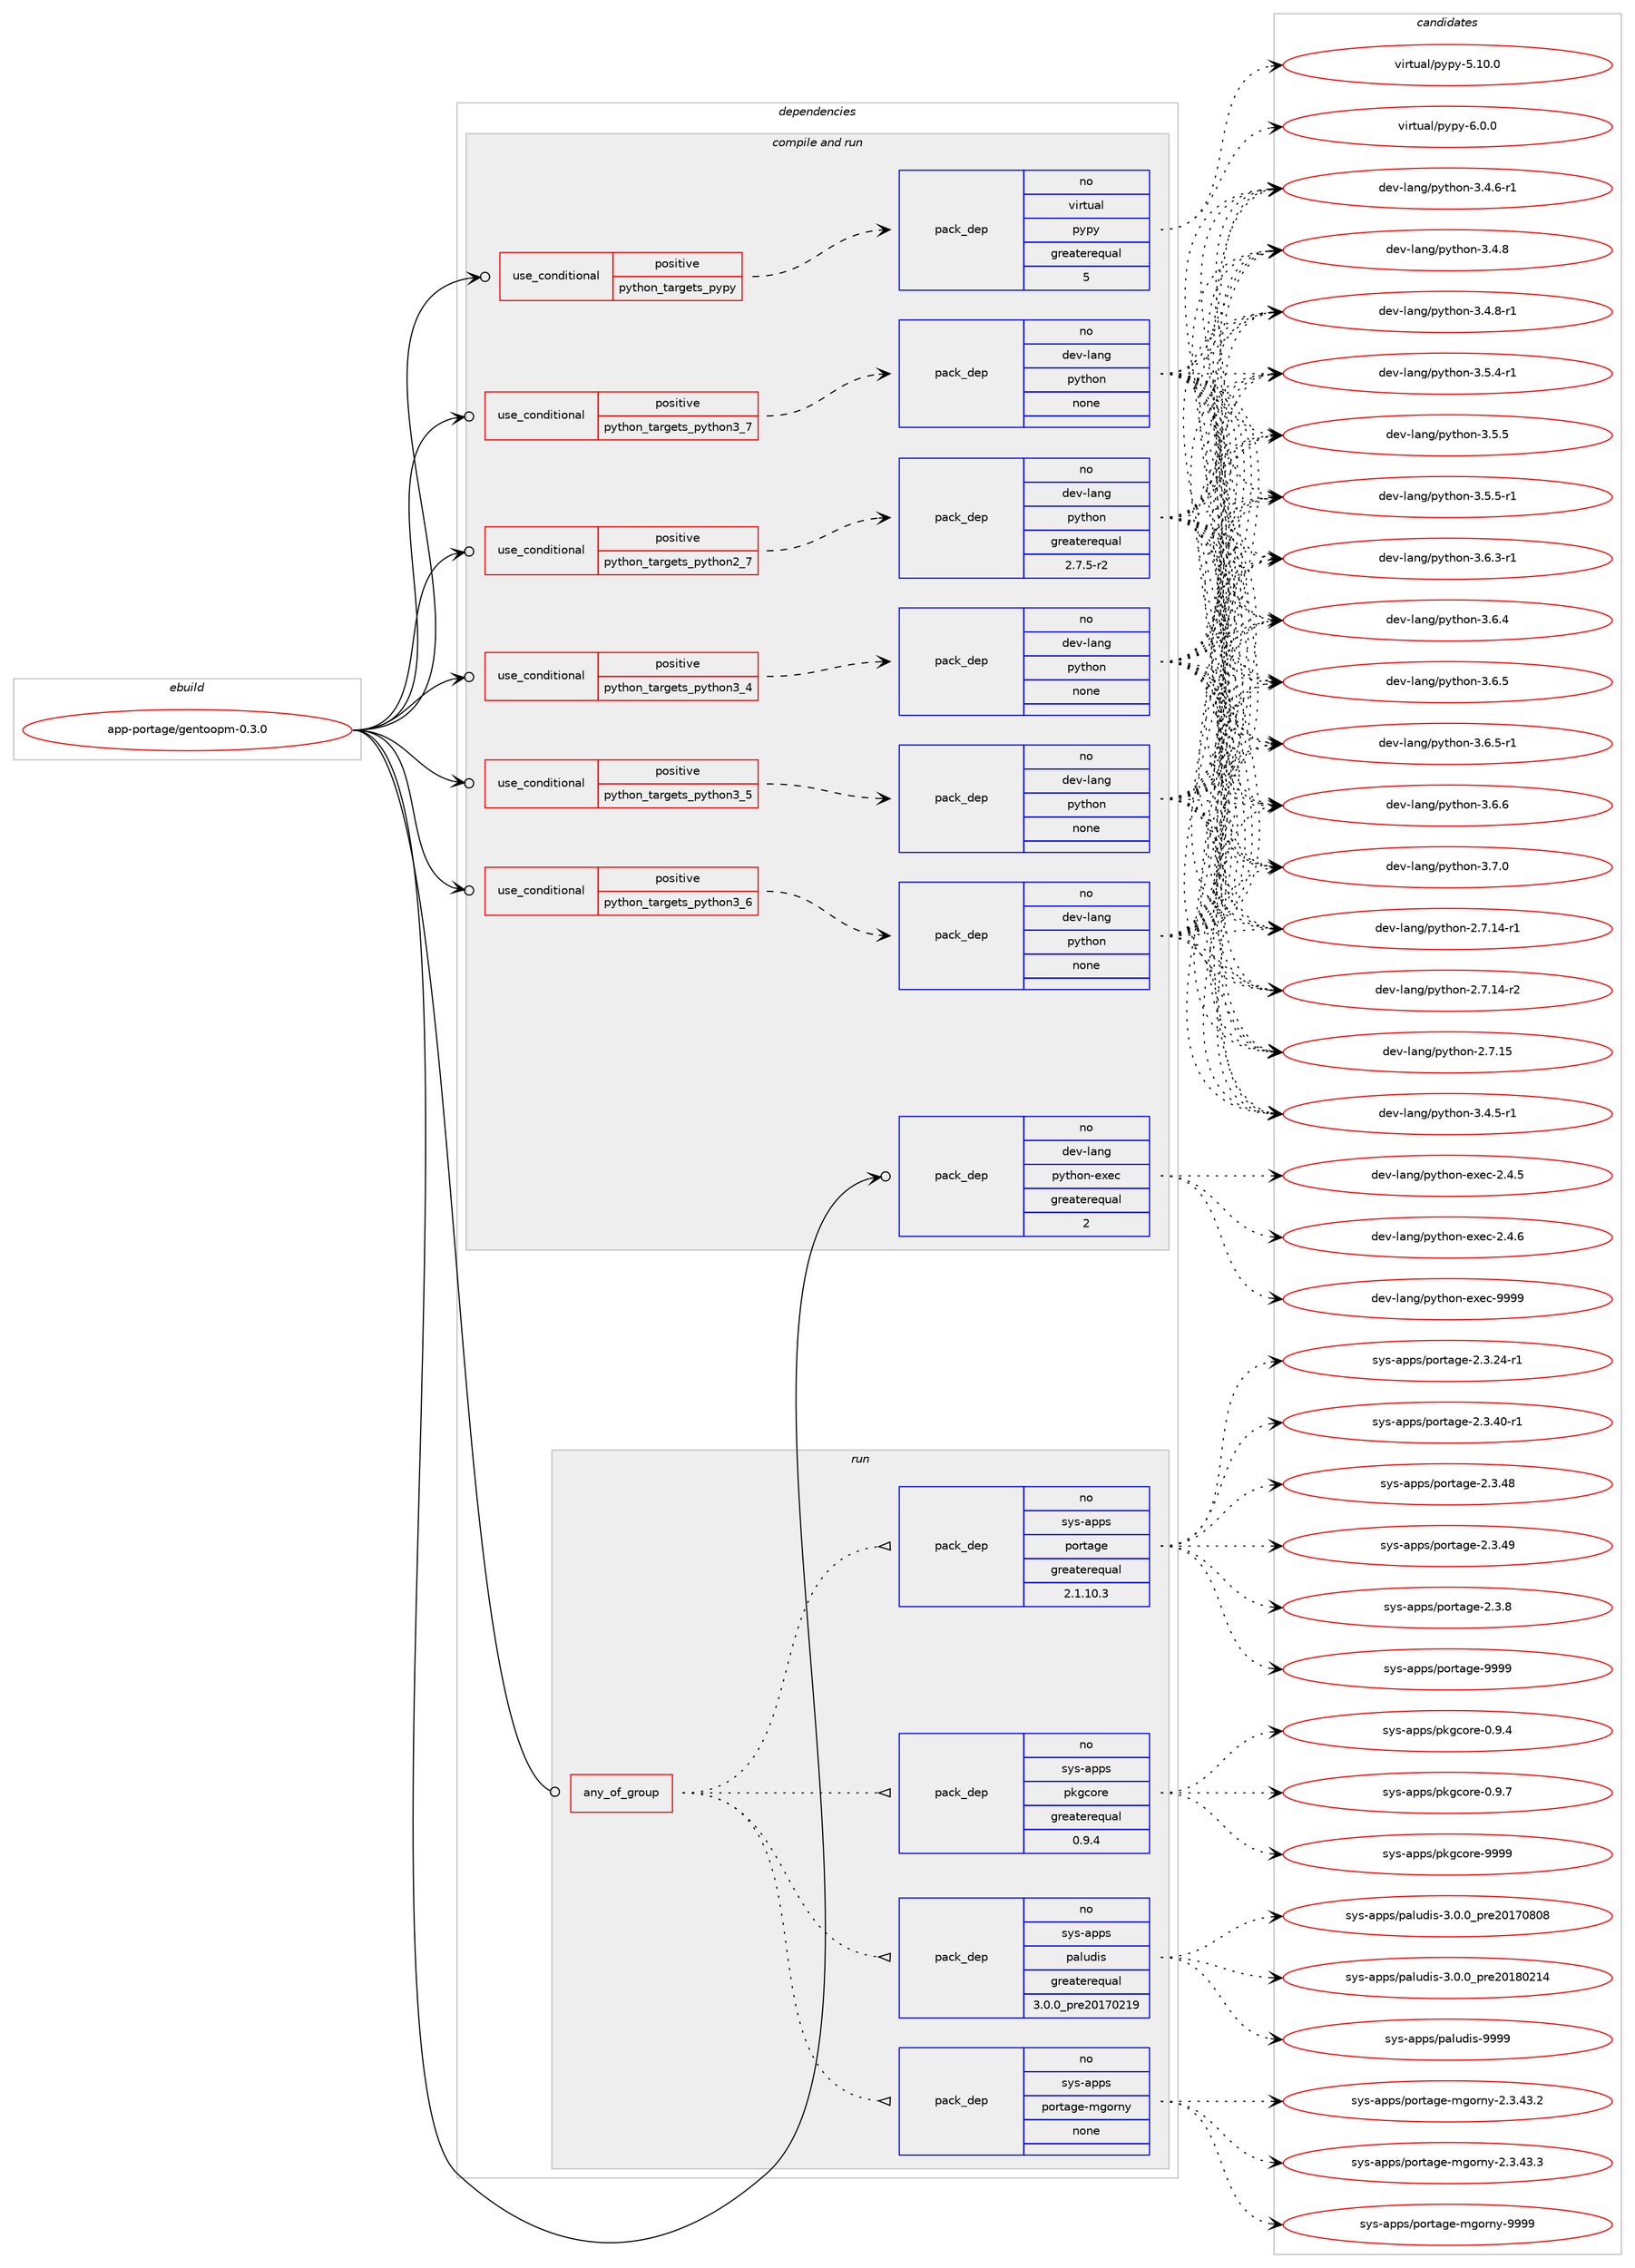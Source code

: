 digraph prolog {

# *************
# Graph options
# *************

newrank=true;
concentrate=true;
compound=true;
graph [rankdir=LR,fontname=Helvetica,fontsize=10,ranksep=1.5];#, ranksep=2.5, nodesep=0.2];
edge  [arrowhead=vee];
node  [fontname=Helvetica,fontsize=10];

# **********
# The ebuild
# **********

subgraph cluster_leftcol {
color=gray;
rank=same;
label=<<i>ebuild</i>>;
id [label="app-portage/gentoopm-0.3.0", color=red, width=4, href="../app-portage/gentoopm-0.3.0.svg"];
}

# ****************
# The dependencies
# ****************

subgraph cluster_midcol {
color=gray;
label=<<i>dependencies</i>>;
subgraph cluster_compile {
fillcolor="#eeeeee";
style=filled;
label=<<i>compile</i>>;
}
subgraph cluster_compileandrun {
fillcolor="#eeeeee";
style=filled;
label=<<i>compile and run</i>>;
subgraph cond260 {
dependency1063 [label=<<TABLE BORDER="0" CELLBORDER="1" CELLSPACING="0" CELLPADDING="4"><TR><TD ROWSPAN="3" CELLPADDING="10">use_conditional</TD></TR><TR><TD>positive</TD></TR><TR><TD>python_targets_pypy</TD></TR></TABLE>>, shape=none, color=red];
subgraph pack775 {
dependency1064 [label=<<TABLE BORDER="0" CELLBORDER="1" CELLSPACING="0" CELLPADDING="4" WIDTH="220"><TR><TD ROWSPAN="6" CELLPADDING="30">pack_dep</TD></TR><TR><TD WIDTH="110">no</TD></TR><TR><TD>virtual</TD></TR><TR><TD>pypy</TD></TR><TR><TD>greaterequal</TD></TR><TR><TD>5</TD></TR></TABLE>>, shape=none, color=blue];
}
dependency1063:e -> dependency1064:w [weight=20,style="dashed",arrowhead="vee"];
}
id:e -> dependency1063:w [weight=20,style="solid",arrowhead="odotvee"];
subgraph cond261 {
dependency1065 [label=<<TABLE BORDER="0" CELLBORDER="1" CELLSPACING="0" CELLPADDING="4"><TR><TD ROWSPAN="3" CELLPADDING="10">use_conditional</TD></TR><TR><TD>positive</TD></TR><TR><TD>python_targets_python2_7</TD></TR></TABLE>>, shape=none, color=red];
subgraph pack776 {
dependency1066 [label=<<TABLE BORDER="0" CELLBORDER="1" CELLSPACING="0" CELLPADDING="4" WIDTH="220"><TR><TD ROWSPAN="6" CELLPADDING="30">pack_dep</TD></TR><TR><TD WIDTH="110">no</TD></TR><TR><TD>dev-lang</TD></TR><TR><TD>python</TD></TR><TR><TD>greaterequal</TD></TR><TR><TD>2.7.5-r2</TD></TR></TABLE>>, shape=none, color=blue];
}
dependency1065:e -> dependency1066:w [weight=20,style="dashed",arrowhead="vee"];
}
id:e -> dependency1065:w [weight=20,style="solid",arrowhead="odotvee"];
subgraph cond262 {
dependency1067 [label=<<TABLE BORDER="0" CELLBORDER="1" CELLSPACING="0" CELLPADDING="4"><TR><TD ROWSPAN="3" CELLPADDING="10">use_conditional</TD></TR><TR><TD>positive</TD></TR><TR><TD>python_targets_python3_4</TD></TR></TABLE>>, shape=none, color=red];
subgraph pack777 {
dependency1068 [label=<<TABLE BORDER="0" CELLBORDER="1" CELLSPACING="0" CELLPADDING="4" WIDTH="220"><TR><TD ROWSPAN="6" CELLPADDING="30">pack_dep</TD></TR><TR><TD WIDTH="110">no</TD></TR><TR><TD>dev-lang</TD></TR><TR><TD>python</TD></TR><TR><TD>none</TD></TR><TR><TD></TD></TR></TABLE>>, shape=none, color=blue];
}
dependency1067:e -> dependency1068:w [weight=20,style="dashed",arrowhead="vee"];
}
id:e -> dependency1067:w [weight=20,style="solid",arrowhead="odotvee"];
subgraph cond263 {
dependency1069 [label=<<TABLE BORDER="0" CELLBORDER="1" CELLSPACING="0" CELLPADDING="4"><TR><TD ROWSPAN="3" CELLPADDING="10">use_conditional</TD></TR><TR><TD>positive</TD></TR><TR><TD>python_targets_python3_5</TD></TR></TABLE>>, shape=none, color=red];
subgraph pack778 {
dependency1070 [label=<<TABLE BORDER="0" CELLBORDER="1" CELLSPACING="0" CELLPADDING="4" WIDTH="220"><TR><TD ROWSPAN="6" CELLPADDING="30">pack_dep</TD></TR><TR><TD WIDTH="110">no</TD></TR><TR><TD>dev-lang</TD></TR><TR><TD>python</TD></TR><TR><TD>none</TD></TR><TR><TD></TD></TR></TABLE>>, shape=none, color=blue];
}
dependency1069:e -> dependency1070:w [weight=20,style="dashed",arrowhead="vee"];
}
id:e -> dependency1069:w [weight=20,style="solid",arrowhead="odotvee"];
subgraph cond264 {
dependency1071 [label=<<TABLE BORDER="0" CELLBORDER="1" CELLSPACING="0" CELLPADDING="4"><TR><TD ROWSPAN="3" CELLPADDING="10">use_conditional</TD></TR><TR><TD>positive</TD></TR><TR><TD>python_targets_python3_6</TD></TR></TABLE>>, shape=none, color=red];
subgraph pack779 {
dependency1072 [label=<<TABLE BORDER="0" CELLBORDER="1" CELLSPACING="0" CELLPADDING="4" WIDTH="220"><TR><TD ROWSPAN="6" CELLPADDING="30">pack_dep</TD></TR><TR><TD WIDTH="110">no</TD></TR><TR><TD>dev-lang</TD></TR><TR><TD>python</TD></TR><TR><TD>none</TD></TR><TR><TD></TD></TR></TABLE>>, shape=none, color=blue];
}
dependency1071:e -> dependency1072:w [weight=20,style="dashed",arrowhead="vee"];
}
id:e -> dependency1071:w [weight=20,style="solid",arrowhead="odotvee"];
subgraph cond265 {
dependency1073 [label=<<TABLE BORDER="0" CELLBORDER="1" CELLSPACING="0" CELLPADDING="4"><TR><TD ROWSPAN="3" CELLPADDING="10">use_conditional</TD></TR><TR><TD>positive</TD></TR><TR><TD>python_targets_python3_7</TD></TR></TABLE>>, shape=none, color=red];
subgraph pack780 {
dependency1074 [label=<<TABLE BORDER="0" CELLBORDER="1" CELLSPACING="0" CELLPADDING="4" WIDTH="220"><TR><TD ROWSPAN="6" CELLPADDING="30">pack_dep</TD></TR><TR><TD WIDTH="110">no</TD></TR><TR><TD>dev-lang</TD></TR><TR><TD>python</TD></TR><TR><TD>none</TD></TR><TR><TD></TD></TR></TABLE>>, shape=none, color=blue];
}
dependency1073:e -> dependency1074:w [weight=20,style="dashed",arrowhead="vee"];
}
id:e -> dependency1073:w [weight=20,style="solid",arrowhead="odotvee"];
subgraph pack781 {
dependency1075 [label=<<TABLE BORDER="0" CELLBORDER="1" CELLSPACING="0" CELLPADDING="4" WIDTH="220"><TR><TD ROWSPAN="6" CELLPADDING="30">pack_dep</TD></TR><TR><TD WIDTH="110">no</TD></TR><TR><TD>dev-lang</TD></TR><TR><TD>python-exec</TD></TR><TR><TD>greaterequal</TD></TR><TR><TD>2</TD></TR></TABLE>>, shape=none, color=blue];
}
id:e -> dependency1075:w [weight=20,style="solid",arrowhead="odotvee"];
}
subgraph cluster_run {
fillcolor="#eeeeee";
style=filled;
label=<<i>run</i>>;
subgraph any22 {
dependency1076 [label=<<TABLE BORDER="0" CELLBORDER="1" CELLSPACING="0" CELLPADDING="4"><TR><TD CELLPADDING="10">any_of_group</TD></TR></TABLE>>, shape=none, color=red];subgraph pack782 {
dependency1077 [label=<<TABLE BORDER="0" CELLBORDER="1" CELLSPACING="0" CELLPADDING="4" WIDTH="220"><TR><TD ROWSPAN="6" CELLPADDING="30">pack_dep</TD></TR><TR><TD WIDTH="110">no</TD></TR><TR><TD>sys-apps</TD></TR><TR><TD>pkgcore</TD></TR><TR><TD>greaterequal</TD></TR><TR><TD>0.9.4</TD></TR></TABLE>>, shape=none, color=blue];
}
dependency1076:e -> dependency1077:w [weight=20,style="dotted",arrowhead="oinv"];
subgraph pack783 {
dependency1078 [label=<<TABLE BORDER="0" CELLBORDER="1" CELLSPACING="0" CELLPADDING="4" WIDTH="220"><TR><TD ROWSPAN="6" CELLPADDING="30">pack_dep</TD></TR><TR><TD WIDTH="110">no</TD></TR><TR><TD>sys-apps</TD></TR><TR><TD>portage</TD></TR><TR><TD>greaterequal</TD></TR><TR><TD>2.1.10.3</TD></TR></TABLE>>, shape=none, color=blue];
}
dependency1076:e -> dependency1078:w [weight=20,style="dotted",arrowhead="oinv"];
subgraph pack784 {
dependency1079 [label=<<TABLE BORDER="0" CELLBORDER="1" CELLSPACING="0" CELLPADDING="4" WIDTH="220"><TR><TD ROWSPAN="6" CELLPADDING="30">pack_dep</TD></TR><TR><TD WIDTH="110">no</TD></TR><TR><TD>sys-apps</TD></TR><TR><TD>portage-mgorny</TD></TR><TR><TD>none</TD></TR><TR><TD></TD></TR></TABLE>>, shape=none, color=blue];
}
dependency1076:e -> dependency1079:w [weight=20,style="dotted",arrowhead="oinv"];
subgraph pack785 {
dependency1080 [label=<<TABLE BORDER="0" CELLBORDER="1" CELLSPACING="0" CELLPADDING="4" WIDTH="220"><TR><TD ROWSPAN="6" CELLPADDING="30">pack_dep</TD></TR><TR><TD WIDTH="110">no</TD></TR><TR><TD>sys-apps</TD></TR><TR><TD>paludis</TD></TR><TR><TD>greaterequal</TD></TR><TR><TD>3.0.0_pre20170219</TD></TR></TABLE>>, shape=none, color=blue];
}
dependency1076:e -> dependency1080:w [weight=20,style="dotted",arrowhead="oinv"];
}
id:e -> dependency1076:w [weight=20,style="solid",arrowhead="odot"];
}
}

# **************
# The candidates
# **************

subgraph cluster_choices {
rank=same;
color=gray;
label=<<i>candidates</i>>;

subgraph choice775 {
color=black;
nodesep=1;
choice118105114116117971084711212111212145534649484648 [label="virtual/pypy-5.10.0", color=red, width=4,href="../virtual/pypy-5.10.0.svg"];
choice1181051141161179710847112121112121455446484648 [label="virtual/pypy-6.0.0", color=red, width=4,href="../virtual/pypy-6.0.0.svg"];
dependency1064:e -> choice118105114116117971084711212111212145534649484648:w [style=dotted,weight="100"];
dependency1064:e -> choice1181051141161179710847112121112121455446484648:w [style=dotted,weight="100"];
}
subgraph choice776 {
color=black;
nodesep=1;
choice100101118451089711010347112121116104111110455046554649524511449 [label="dev-lang/python-2.7.14-r1", color=red, width=4,href="../dev-lang/python-2.7.14-r1.svg"];
choice100101118451089711010347112121116104111110455046554649524511450 [label="dev-lang/python-2.7.14-r2", color=red, width=4,href="../dev-lang/python-2.7.14-r2.svg"];
choice10010111845108971101034711212111610411111045504655464953 [label="dev-lang/python-2.7.15", color=red, width=4,href="../dev-lang/python-2.7.15.svg"];
choice1001011184510897110103471121211161041111104551465246534511449 [label="dev-lang/python-3.4.5-r1", color=red, width=4,href="../dev-lang/python-3.4.5-r1.svg"];
choice1001011184510897110103471121211161041111104551465246544511449 [label="dev-lang/python-3.4.6-r1", color=red, width=4,href="../dev-lang/python-3.4.6-r1.svg"];
choice100101118451089711010347112121116104111110455146524656 [label="dev-lang/python-3.4.8", color=red, width=4,href="../dev-lang/python-3.4.8.svg"];
choice1001011184510897110103471121211161041111104551465246564511449 [label="dev-lang/python-3.4.8-r1", color=red, width=4,href="../dev-lang/python-3.4.8-r1.svg"];
choice1001011184510897110103471121211161041111104551465346524511449 [label="dev-lang/python-3.5.4-r1", color=red, width=4,href="../dev-lang/python-3.5.4-r1.svg"];
choice100101118451089711010347112121116104111110455146534653 [label="dev-lang/python-3.5.5", color=red, width=4,href="../dev-lang/python-3.5.5.svg"];
choice1001011184510897110103471121211161041111104551465346534511449 [label="dev-lang/python-3.5.5-r1", color=red, width=4,href="../dev-lang/python-3.5.5-r1.svg"];
choice1001011184510897110103471121211161041111104551465446514511449 [label="dev-lang/python-3.6.3-r1", color=red, width=4,href="../dev-lang/python-3.6.3-r1.svg"];
choice100101118451089711010347112121116104111110455146544652 [label="dev-lang/python-3.6.4", color=red, width=4,href="../dev-lang/python-3.6.4.svg"];
choice100101118451089711010347112121116104111110455146544653 [label="dev-lang/python-3.6.5", color=red, width=4,href="../dev-lang/python-3.6.5.svg"];
choice1001011184510897110103471121211161041111104551465446534511449 [label="dev-lang/python-3.6.5-r1", color=red, width=4,href="../dev-lang/python-3.6.5-r1.svg"];
choice100101118451089711010347112121116104111110455146544654 [label="dev-lang/python-3.6.6", color=red, width=4,href="../dev-lang/python-3.6.6.svg"];
choice100101118451089711010347112121116104111110455146554648 [label="dev-lang/python-3.7.0", color=red, width=4,href="../dev-lang/python-3.7.0.svg"];
dependency1066:e -> choice100101118451089711010347112121116104111110455046554649524511449:w [style=dotted,weight="100"];
dependency1066:e -> choice100101118451089711010347112121116104111110455046554649524511450:w [style=dotted,weight="100"];
dependency1066:e -> choice10010111845108971101034711212111610411111045504655464953:w [style=dotted,weight="100"];
dependency1066:e -> choice1001011184510897110103471121211161041111104551465246534511449:w [style=dotted,weight="100"];
dependency1066:e -> choice1001011184510897110103471121211161041111104551465246544511449:w [style=dotted,weight="100"];
dependency1066:e -> choice100101118451089711010347112121116104111110455146524656:w [style=dotted,weight="100"];
dependency1066:e -> choice1001011184510897110103471121211161041111104551465246564511449:w [style=dotted,weight="100"];
dependency1066:e -> choice1001011184510897110103471121211161041111104551465346524511449:w [style=dotted,weight="100"];
dependency1066:e -> choice100101118451089711010347112121116104111110455146534653:w [style=dotted,weight="100"];
dependency1066:e -> choice1001011184510897110103471121211161041111104551465346534511449:w [style=dotted,weight="100"];
dependency1066:e -> choice1001011184510897110103471121211161041111104551465446514511449:w [style=dotted,weight="100"];
dependency1066:e -> choice100101118451089711010347112121116104111110455146544652:w [style=dotted,weight="100"];
dependency1066:e -> choice100101118451089711010347112121116104111110455146544653:w [style=dotted,weight="100"];
dependency1066:e -> choice1001011184510897110103471121211161041111104551465446534511449:w [style=dotted,weight="100"];
dependency1066:e -> choice100101118451089711010347112121116104111110455146544654:w [style=dotted,weight="100"];
dependency1066:e -> choice100101118451089711010347112121116104111110455146554648:w [style=dotted,weight="100"];
}
subgraph choice777 {
color=black;
nodesep=1;
choice100101118451089711010347112121116104111110455046554649524511449 [label="dev-lang/python-2.7.14-r1", color=red, width=4,href="../dev-lang/python-2.7.14-r1.svg"];
choice100101118451089711010347112121116104111110455046554649524511450 [label="dev-lang/python-2.7.14-r2", color=red, width=4,href="../dev-lang/python-2.7.14-r2.svg"];
choice10010111845108971101034711212111610411111045504655464953 [label="dev-lang/python-2.7.15", color=red, width=4,href="../dev-lang/python-2.7.15.svg"];
choice1001011184510897110103471121211161041111104551465246534511449 [label="dev-lang/python-3.4.5-r1", color=red, width=4,href="../dev-lang/python-3.4.5-r1.svg"];
choice1001011184510897110103471121211161041111104551465246544511449 [label="dev-lang/python-3.4.6-r1", color=red, width=4,href="../dev-lang/python-3.4.6-r1.svg"];
choice100101118451089711010347112121116104111110455146524656 [label="dev-lang/python-3.4.8", color=red, width=4,href="../dev-lang/python-3.4.8.svg"];
choice1001011184510897110103471121211161041111104551465246564511449 [label="dev-lang/python-3.4.8-r1", color=red, width=4,href="../dev-lang/python-3.4.8-r1.svg"];
choice1001011184510897110103471121211161041111104551465346524511449 [label="dev-lang/python-3.5.4-r1", color=red, width=4,href="../dev-lang/python-3.5.4-r1.svg"];
choice100101118451089711010347112121116104111110455146534653 [label="dev-lang/python-3.5.5", color=red, width=4,href="../dev-lang/python-3.5.5.svg"];
choice1001011184510897110103471121211161041111104551465346534511449 [label="dev-lang/python-3.5.5-r1", color=red, width=4,href="../dev-lang/python-3.5.5-r1.svg"];
choice1001011184510897110103471121211161041111104551465446514511449 [label="dev-lang/python-3.6.3-r1", color=red, width=4,href="../dev-lang/python-3.6.3-r1.svg"];
choice100101118451089711010347112121116104111110455146544652 [label="dev-lang/python-3.6.4", color=red, width=4,href="../dev-lang/python-3.6.4.svg"];
choice100101118451089711010347112121116104111110455146544653 [label="dev-lang/python-3.6.5", color=red, width=4,href="../dev-lang/python-3.6.5.svg"];
choice1001011184510897110103471121211161041111104551465446534511449 [label="dev-lang/python-3.6.5-r1", color=red, width=4,href="../dev-lang/python-3.6.5-r1.svg"];
choice100101118451089711010347112121116104111110455146544654 [label="dev-lang/python-3.6.6", color=red, width=4,href="../dev-lang/python-3.6.6.svg"];
choice100101118451089711010347112121116104111110455146554648 [label="dev-lang/python-3.7.0", color=red, width=4,href="../dev-lang/python-3.7.0.svg"];
dependency1068:e -> choice100101118451089711010347112121116104111110455046554649524511449:w [style=dotted,weight="100"];
dependency1068:e -> choice100101118451089711010347112121116104111110455046554649524511450:w [style=dotted,weight="100"];
dependency1068:e -> choice10010111845108971101034711212111610411111045504655464953:w [style=dotted,weight="100"];
dependency1068:e -> choice1001011184510897110103471121211161041111104551465246534511449:w [style=dotted,weight="100"];
dependency1068:e -> choice1001011184510897110103471121211161041111104551465246544511449:w [style=dotted,weight="100"];
dependency1068:e -> choice100101118451089711010347112121116104111110455146524656:w [style=dotted,weight="100"];
dependency1068:e -> choice1001011184510897110103471121211161041111104551465246564511449:w [style=dotted,weight="100"];
dependency1068:e -> choice1001011184510897110103471121211161041111104551465346524511449:w [style=dotted,weight="100"];
dependency1068:e -> choice100101118451089711010347112121116104111110455146534653:w [style=dotted,weight="100"];
dependency1068:e -> choice1001011184510897110103471121211161041111104551465346534511449:w [style=dotted,weight="100"];
dependency1068:e -> choice1001011184510897110103471121211161041111104551465446514511449:w [style=dotted,weight="100"];
dependency1068:e -> choice100101118451089711010347112121116104111110455146544652:w [style=dotted,weight="100"];
dependency1068:e -> choice100101118451089711010347112121116104111110455146544653:w [style=dotted,weight="100"];
dependency1068:e -> choice1001011184510897110103471121211161041111104551465446534511449:w [style=dotted,weight="100"];
dependency1068:e -> choice100101118451089711010347112121116104111110455146544654:w [style=dotted,weight="100"];
dependency1068:e -> choice100101118451089711010347112121116104111110455146554648:w [style=dotted,weight="100"];
}
subgraph choice778 {
color=black;
nodesep=1;
choice100101118451089711010347112121116104111110455046554649524511449 [label="dev-lang/python-2.7.14-r1", color=red, width=4,href="../dev-lang/python-2.7.14-r1.svg"];
choice100101118451089711010347112121116104111110455046554649524511450 [label="dev-lang/python-2.7.14-r2", color=red, width=4,href="../dev-lang/python-2.7.14-r2.svg"];
choice10010111845108971101034711212111610411111045504655464953 [label="dev-lang/python-2.7.15", color=red, width=4,href="../dev-lang/python-2.7.15.svg"];
choice1001011184510897110103471121211161041111104551465246534511449 [label="dev-lang/python-3.4.5-r1", color=red, width=4,href="../dev-lang/python-3.4.5-r1.svg"];
choice1001011184510897110103471121211161041111104551465246544511449 [label="dev-lang/python-3.4.6-r1", color=red, width=4,href="../dev-lang/python-3.4.6-r1.svg"];
choice100101118451089711010347112121116104111110455146524656 [label="dev-lang/python-3.4.8", color=red, width=4,href="../dev-lang/python-3.4.8.svg"];
choice1001011184510897110103471121211161041111104551465246564511449 [label="dev-lang/python-3.4.8-r1", color=red, width=4,href="../dev-lang/python-3.4.8-r1.svg"];
choice1001011184510897110103471121211161041111104551465346524511449 [label="dev-lang/python-3.5.4-r1", color=red, width=4,href="../dev-lang/python-3.5.4-r1.svg"];
choice100101118451089711010347112121116104111110455146534653 [label="dev-lang/python-3.5.5", color=red, width=4,href="../dev-lang/python-3.5.5.svg"];
choice1001011184510897110103471121211161041111104551465346534511449 [label="dev-lang/python-3.5.5-r1", color=red, width=4,href="../dev-lang/python-3.5.5-r1.svg"];
choice1001011184510897110103471121211161041111104551465446514511449 [label="dev-lang/python-3.6.3-r1", color=red, width=4,href="../dev-lang/python-3.6.3-r1.svg"];
choice100101118451089711010347112121116104111110455146544652 [label="dev-lang/python-3.6.4", color=red, width=4,href="../dev-lang/python-3.6.4.svg"];
choice100101118451089711010347112121116104111110455146544653 [label="dev-lang/python-3.6.5", color=red, width=4,href="../dev-lang/python-3.6.5.svg"];
choice1001011184510897110103471121211161041111104551465446534511449 [label="dev-lang/python-3.6.5-r1", color=red, width=4,href="../dev-lang/python-3.6.5-r1.svg"];
choice100101118451089711010347112121116104111110455146544654 [label="dev-lang/python-3.6.6", color=red, width=4,href="../dev-lang/python-3.6.6.svg"];
choice100101118451089711010347112121116104111110455146554648 [label="dev-lang/python-3.7.0", color=red, width=4,href="../dev-lang/python-3.7.0.svg"];
dependency1070:e -> choice100101118451089711010347112121116104111110455046554649524511449:w [style=dotted,weight="100"];
dependency1070:e -> choice100101118451089711010347112121116104111110455046554649524511450:w [style=dotted,weight="100"];
dependency1070:e -> choice10010111845108971101034711212111610411111045504655464953:w [style=dotted,weight="100"];
dependency1070:e -> choice1001011184510897110103471121211161041111104551465246534511449:w [style=dotted,weight="100"];
dependency1070:e -> choice1001011184510897110103471121211161041111104551465246544511449:w [style=dotted,weight="100"];
dependency1070:e -> choice100101118451089711010347112121116104111110455146524656:w [style=dotted,weight="100"];
dependency1070:e -> choice1001011184510897110103471121211161041111104551465246564511449:w [style=dotted,weight="100"];
dependency1070:e -> choice1001011184510897110103471121211161041111104551465346524511449:w [style=dotted,weight="100"];
dependency1070:e -> choice100101118451089711010347112121116104111110455146534653:w [style=dotted,weight="100"];
dependency1070:e -> choice1001011184510897110103471121211161041111104551465346534511449:w [style=dotted,weight="100"];
dependency1070:e -> choice1001011184510897110103471121211161041111104551465446514511449:w [style=dotted,weight="100"];
dependency1070:e -> choice100101118451089711010347112121116104111110455146544652:w [style=dotted,weight="100"];
dependency1070:e -> choice100101118451089711010347112121116104111110455146544653:w [style=dotted,weight="100"];
dependency1070:e -> choice1001011184510897110103471121211161041111104551465446534511449:w [style=dotted,weight="100"];
dependency1070:e -> choice100101118451089711010347112121116104111110455146544654:w [style=dotted,weight="100"];
dependency1070:e -> choice100101118451089711010347112121116104111110455146554648:w [style=dotted,weight="100"];
}
subgraph choice779 {
color=black;
nodesep=1;
choice100101118451089711010347112121116104111110455046554649524511449 [label="dev-lang/python-2.7.14-r1", color=red, width=4,href="../dev-lang/python-2.7.14-r1.svg"];
choice100101118451089711010347112121116104111110455046554649524511450 [label="dev-lang/python-2.7.14-r2", color=red, width=4,href="../dev-lang/python-2.7.14-r2.svg"];
choice10010111845108971101034711212111610411111045504655464953 [label="dev-lang/python-2.7.15", color=red, width=4,href="../dev-lang/python-2.7.15.svg"];
choice1001011184510897110103471121211161041111104551465246534511449 [label="dev-lang/python-3.4.5-r1", color=red, width=4,href="../dev-lang/python-3.4.5-r1.svg"];
choice1001011184510897110103471121211161041111104551465246544511449 [label="dev-lang/python-3.4.6-r1", color=red, width=4,href="../dev-lang/python-3.4.6-r1.svg"];
choice100101118451089711010347112121116104111110455146524656 [label="dev-lang/python-3.4.8", color=red, width=4,href="../dev-lang/python-3.4.8.svg"];
choice1001011184510897110103471121211161041111104551465246564511449 [label="dev-lang/python-3.4.8-r1", color=red, width=4,href="../dev-lang/python-3.4.8-r1.svg"];
choice1001011184510897110103471121211161041111104551465346524511449 [label="dev-lang/python-3.5.4-r1", color=red, width=4,href="../dev-lang/python-3.5.4-r1.svg"];
choice100101118451089711010347112121116104111110455146534653 [label="dev-lang/python-3.5.5", color=red, width=4,href="../dev-lang/python-3.5.5.svg"];
choice1001011184510897110103471121211161041111104551465346534511449 [label="dev-lang/python-3.5.5-r1", color=red, width=4,href="../dev-lang/python-3.5.5-r1.svg"];
choice1001011184510897110103471121211161041111104551465446514511449 [label="dev-lang/python-3.6.3-r1", color=red, width=4,href="../dev-lang/python-3.6.3-r1.svg"];
choice100101118451089711010347112121116104111110455146544652 [label="dev-lang/python-3.6.4", color=red, width=4,href="../dev-lang/python-3.6.4.svg"];
choice100101118451089711010347112121116104111110455146544653 [label="dev-lang/python-3.6.5", color=red, width=4,href="../dev-lang/python-3.6.5.svg"];
choice1001011184510897110103471121211161041111104551465446534511449 [label="dev-lang/python-3.6.5-r1", color=red, width=4,href="../dev-lang/python-3.6.5-r1.svg"];
choice100101118451089711010347112121116104111110455146544654 [label="dev-lang/python-3.6.6", color=red, width=4,href="../dev-lang/python-3.6.6.svg"];
choice100101118451089711010347112121116104111110455146554648 [label="dev-lang/python-3.7.0", color=red, width=4,href="../dev-lang/python-3.7.0.svg"];
dependency1072:e -> choice100101118451089711010347112121116104111110455046554649524511449:w [style=dotted,weight="100"];
dependency1072:e -> choice100101118451089711010347112121116104111110455046554649524511450:w [style=dotted,weight="100"];
dependency1072:e -> choice10010111845108971101034711212111610411111045504655464953:w [style=dotted,weight="100"];
dependency1072:e -> choice1001011184510897110103471121211161041111104551465246534511449:w [style=dotted,weight="100"];
dependency1072:e -> choice1001011184510897110103471121211161041111104551465246544511449:w [style=dotted,weight="100"];
dependency1072:e -> choice100101118451089711010347112121116104111110455146524656:w [style=dotted,weight="100"];
dependency1072:e -> choice1001011184510897110103471121211161041111104551465246564511449:w [style=dotted,weight="100"];
dependency1072:e -> choice1001011184510897110103471121211161041111104551465346524511449:w [style=dotted,weight="100"];
dependency1072:e -> choice100101118451089711010347112121116104111110455146534653:w [style=dotted,weight="100"];
dependency1072:e -> choice1001011184510897110103471121211161041111104551465346534511449:w [style=dotted,weight="100"];
dependency1072:e -> choice1001011184510897110103471121211161041111104551465446514511449:w [style=dotted,weight="100"];
dependency1072:e -> choice100101118451089711010347112121116104111110455146544652:w [style=dotted,weight="100"];
dependency1072:e -> choice100101118451089711010347112121116104111110455146544653:w [style=dotted,weight="100"];
dependency1072:e -> choice1001011184510897110103471121211161041111104551465446534511449:w [style=dotted,weight="100"];
dependency1072:e -> choice100101118451089711010347112121116104111110455146544654:w [style=dotted,weight="100"];
dependency1072:e -> choice100101118451089711010347112121116104111110455146554648:w [style=dotted,weight="100"];
}
subgraph choice780 {
color=black;
nodesep=1;
choice100101118451089711010347112121116104111110455046554649524511449 [label="dev-lang/python-2.7.14-r1", color=red, width=4,href="../dev-lang/python-2.7.14-r1.svg"];
choice100101118451089711010347112121116104111110455046554649524511450 [label="dev-lang/python-2.7.14-r2", color=red, width=4,href="../dev-lang/python-2.7.14-r2.svg"];
choice10010111845108971101034711212111610411111045504655464953 [label="dev-lang/python-2.7.15", color=red, width=4,href="../dev-lang/python-2.7.15.svg"];
choice1001011184510897110103471121211161041111104551465246534511449 [label="dev-lang/python-3.4.5-r1", color=red, width=4,href="../dev-lang/python-3.4.5-r1.svg"];
choice1001011184510897110103471121211161041111104551465246544511449 [label="dev-lang/python-3.4.6-r1", color=red, width=4,href="../dev-lang/python-3.4.6-r1.svg"];
choice100101118451089711010347112121116104111110455146524656 [label="dev-lang/python-3.4.8", color=red, width=4,href="../dev-lang/python-3.4.8.svg"];
choice1001011184510897110103471121211161041111104551465246564511449 [label="dev-lang/python-3.4.8-r1", color=red, width=4,href="../dev-lang/python-3.4.8-r1.svg"];
choice1001011184510897110103471121211161041111104551465346524511449 [label="dev-lang/python-3.5.4-r1", color=red, width=4,href="../dev-lang/python-3.5.4-r1.svg"];
choice100101118451089711010347112121116104111110455146534653 [label="dev-lang/python-3.5.5", color=red, width=4,href="../dev-lang/python-3.5.5.svg"];
choice1001011184510897110103471121211161041111104551465346534511449 [label="dev-lang/python-3.5.5-r1", color=red, width=4,href="../dev-lang/python-3.5.5-r1.svg"];
choice1001011184510897110103471121211161041111104551465446514511449 [label="dev-lang/python-3.6.3-r1", color=red, width=4,href="../dev-lang/python-3.6.3-r1.svg"];
choice100101118451089711010347112121116104111110455146544652 [label="dev-lang/python-3.6.4", color=red, width=4,href="../dev-lang/python-3.6.4.svg"];
choice100101118451089711010347112121116104111110455146544653 [label="dev-lang/python-3.6.5", color=red, width=4,href="../dev-lang/python-3.6.5.svg"];
choice1001011184510897110103471121211161041111104551465446534511449 [label="dev-lang/python-3.6.5-r1", color=red, width=4,href="../dev-lang/python-3.6.5-r1.svg"];
choice100101118451089711010347112121116104111110455146544654 [label="dev-lang/python-3.6.6", color=red, width=4,href="../dev-lang/python-3.6.6.svg"];
choice100101118451089711010347112121116104111110455146554648 [label="dev-lang/python-3.7.0", color=red, width=4,href="../dev-lang/python-3.7.0.svg"];
dependency1074:e -> choice100101118451089711010347112121116104111110455046554649524511449:w [style=dotted,weight="100"];
dependency1074:e -> choice100101118451089711010347112121116104111110455046554649524511450:w [style=dotted,weight="100"];
dependency1074:e -> choice10010111845108971101034711212111610411111045504655464953:w [style=dotted,weight="100"];
dependency1074:e -> choice1001011184510897110103471121211161041111104551465246534511449:w [style=dotted,weight="100"];
dependency1074:e -> choice1001011184510897110103471121211161041111104551465246544511449:w [style=dotted,weight="100"];
dependency1074:e -> choice100101118451089711010347112121116104111110455146524656:w [style=dotted,weight="100"];
dependency1074:e -> choice1001011184510897110103471121211161041111104551465246564511449:w [style=dotted,weight="100"];
dependency1074:e -> choice1001011184510897110103471121211161041111104551465346524511449:w [style=dotted,weight="100"];
dependency1074:e -> choice100101118451089711010347112121116104111110455146534653:w [style=dotted,weight="100"];
dependency1074:e -> choice1001011184510897110103471121211161041111104551465346534511449:w [style=dotted,weight="100"];
dependency1074:e -> choice1001011184510897110103471121211161041111104551465446514511449:w [style=dotted,weight="100"];
dependency1074:e -> choice100101118451089711010347112121116104111110455146544652:w [style=dotted,weight="100"];
dependency1074:e -> choice100101118451089711010347112121116104111110455146544653:w [style=dotted,weight="100"];
dependency1074:e -> choice1001011184510897110103471121211161041111104551465446534511449:w [style=dotted,weight="100"];
dependency1074:e -> choice100101118451089711010347112121116104111110455146544654:w [style=dotted,weight="100"];
dependency1074:e -> choice100101118451089711010347112121116104111110455146554648:w [style=dotted,weight="100"];
}
subgraph choice781 {
color=black;
nodesep=1;
choice1001011184510897110103471121211161041111104510112010199455046524653 [label="dev-lang/python-exec-2.4.5", color=red, width=4,href="../dev-lang/python-exec-2.4.5.svg"];
choice1001011184510897110103471121211161041111104510112010199455046524654 [label="dev-lang/python-exec-2.4.6", color=red, width=4,href="../dev-lang/python-exec-2.4.6.svg"];
choice10010111845108971101034711212111610411111045101120101994557575757 [label="dev-lang/python-exec-9999", color=red, width=4,href="../dev-lang/python-exec-9999.svg"];
dependency1075:e -> choice1001011184510897110103471121211161041111104510112010199455046524653:w [style=dotted,weight="100"];
dependency1075:e -> choice1001011184510897110103471121211161041111104510112010199455046524654:w [style=dotted,weight="100"];
dependency1075:e -> choice10010111845108971101034711212111610411111045101120101994557575757:w [style=dotted,weight="100"];
}
subgraph choice782 {
color=black;
nodesep=1;
choice11512111545971121121154711210710399111114101454846574652 [label="sys-apps/pkgcore-0.9.4", color=red, width=4,href="../sys-apps/pkgcore-0.9.4.svg"];
choice11512111545971121121154711210710399111114101454846574655 [label="sys-apps/pkgcore-0.9.7", color=red, width=4,href="../sys-apps/pkgcore-0.9.7.svg"];
choice115121115459711211211547112107103991111141014557575757 [label="sys-apps/pkgcore-9999", color=red, width=4,href="../sys-apps/pkgcore-9999.svg"];
dependency1077:e -> choice11512111545971121121154711210710399111114101454846574652:w [style=dotted,weight="100"];
dependency1077:e -> choice11512111545971121121154711210710399111114101454846574655:w [style=dotted,weight="100"];
dependency1077:e -> choice115121115459711211211547112107103991111141014557575757:w [style=dotted,weight="100"];
}
subgraph choice783 {
color=black;
nodesep=1;
choice11512111545971121121154711211111411697103101455046514650524511449 [label="sys-apps/portage-2.3.24-r1", color=red, width=4,href="../sys-apps/portage-2.3.24-r1.svg"];
choice11512111545971121121154711211111411697103101455046514652484511449 [label="sys-apps/portage-2.3.40-r1", color=red, width=4,href="../sys-apps/portage-2.3.40-r1.svg"];
choice1151211154597112112115471121111141169710310145504651465256 [label="sys-apps/portage-2.3.48", color=red, width=4,href="../sys-apps/portage-2.3.48.svg"];
choice1151211154597112112115471121111141169710310145504651465257 [label="sys-apps/portage-2.3.49", color=red, width=4,href="../sys-apps/portage-2.3.49.svg"];
choice11512111545971121121154711211111411697103101455046514656 [label="sys-apps/portage-2.3.8", color=red, width=4,href="../sys-apps/portage-2.3.8.svg"];
choice115121115459711211211547112111114116971031014557575757 [label="sys-apps/portage-9999", color=red, width=4,href="../sys-apps/portage-9999.svg"];
dependency1078:e -> choice11512111545971121121154711211111411697103101455046514650524511449:w [style=dotted,weight="100"];
dependency1078:e -> choice11512111545971121121154711211111411697103101455046514652484511449:w [style=dotted,weight="100"];
dependency1078:e -> choice1151211154597112112115471121111141169710310145504651465256:w [style=dotted,weight="100"];
dependency1078:e -> choice1151211154597112112115471121111141169710310145504651465257:w [style=dotted,weight="100"];
dependency1078:e -> choice11512111545971121121154711211111411697103101455046514656:w [style=dotted,weight="100"];
dependency1078:e -> choice115121115459711211211547112111114116971031014557575757:w [style=dotted,weight="100"];
}
subgraph choice784 {
color=black;
nodesep=1;
choice1151211154597112112115471121111141169710310145109103111114110121455046514652514650 [label="sys-apps/portage-mgorny-2.3.43.2", color=red, width=4,href="../sys-apps/portage-mgorny-2.3.43.2.svg"];
choice1151211154597112112115471121111141169710310145109103111114110121455046514652514651 [label="sys-apps/portage-mgorny-2.3.43.3", color=red, width=4,href="../sys-apps/portage-mgorny-2.3.43.3.svg"];
choice11512111545971121121154711211111411697103101451091031111141101214557575757 [label="sys-apps/portage-mgorny-9999", color=red, width=4,href="../sys-apps/portage-mgorny-9999.svg"];
dependency1079:e -> choice1151211154597112112115471121111141169710310145109103111114110121455046514652514650:w [style=dotted,weight="100"];
dependency1079:e -> choice1151211154597112112115471121111141169710310145109103111114110121455046514652514651:w [style=dotted,weight="100"];
dependency1079:e -> choice11512111545971121121154711211111411697103101451091031111141101214557575757:w [style=dotted,weight="100"];
}
subgraph choice785 {
color=black;
nodesep=1;
choice11512111545971121121154711297108117100105115455146484648951121141015048495548564856 [label="sys-apps/paludis-3.0.0_pre20170808", color=red, width=4,href="../sys-apps/paludis-3.0.0_pre20170808.svg"];
choice11512111545971121121154711297108117100105115455146484648951121141015048495648504952 [label="sys-apps/paludis-3.0.0_pre20180214", color=red, width=4,href="../sys-apps/paludis-3.0.0_pre20180214.svg"];
choice115121115459711211211547112971081171001051154557575757 [label="sys-apps/paludis-9999", color=red, width=4,href="../sys-apps/paludis-9999.svg"];
dependency1080:e -> choice11512111545971121121154711297108117100105115455146484648951121141015048495548564856:w [style=dotted,weight="100"];
dependency1080:e -> choice11512111545971121121154711297108117100105115455146484648951121141015048495648504952:w [style=dotted,weight="100"];
dependency1080:e -> choice115121115459711211211547112971081171001051154557575757:w [style=dotted,weight="100"];
}
}

}
